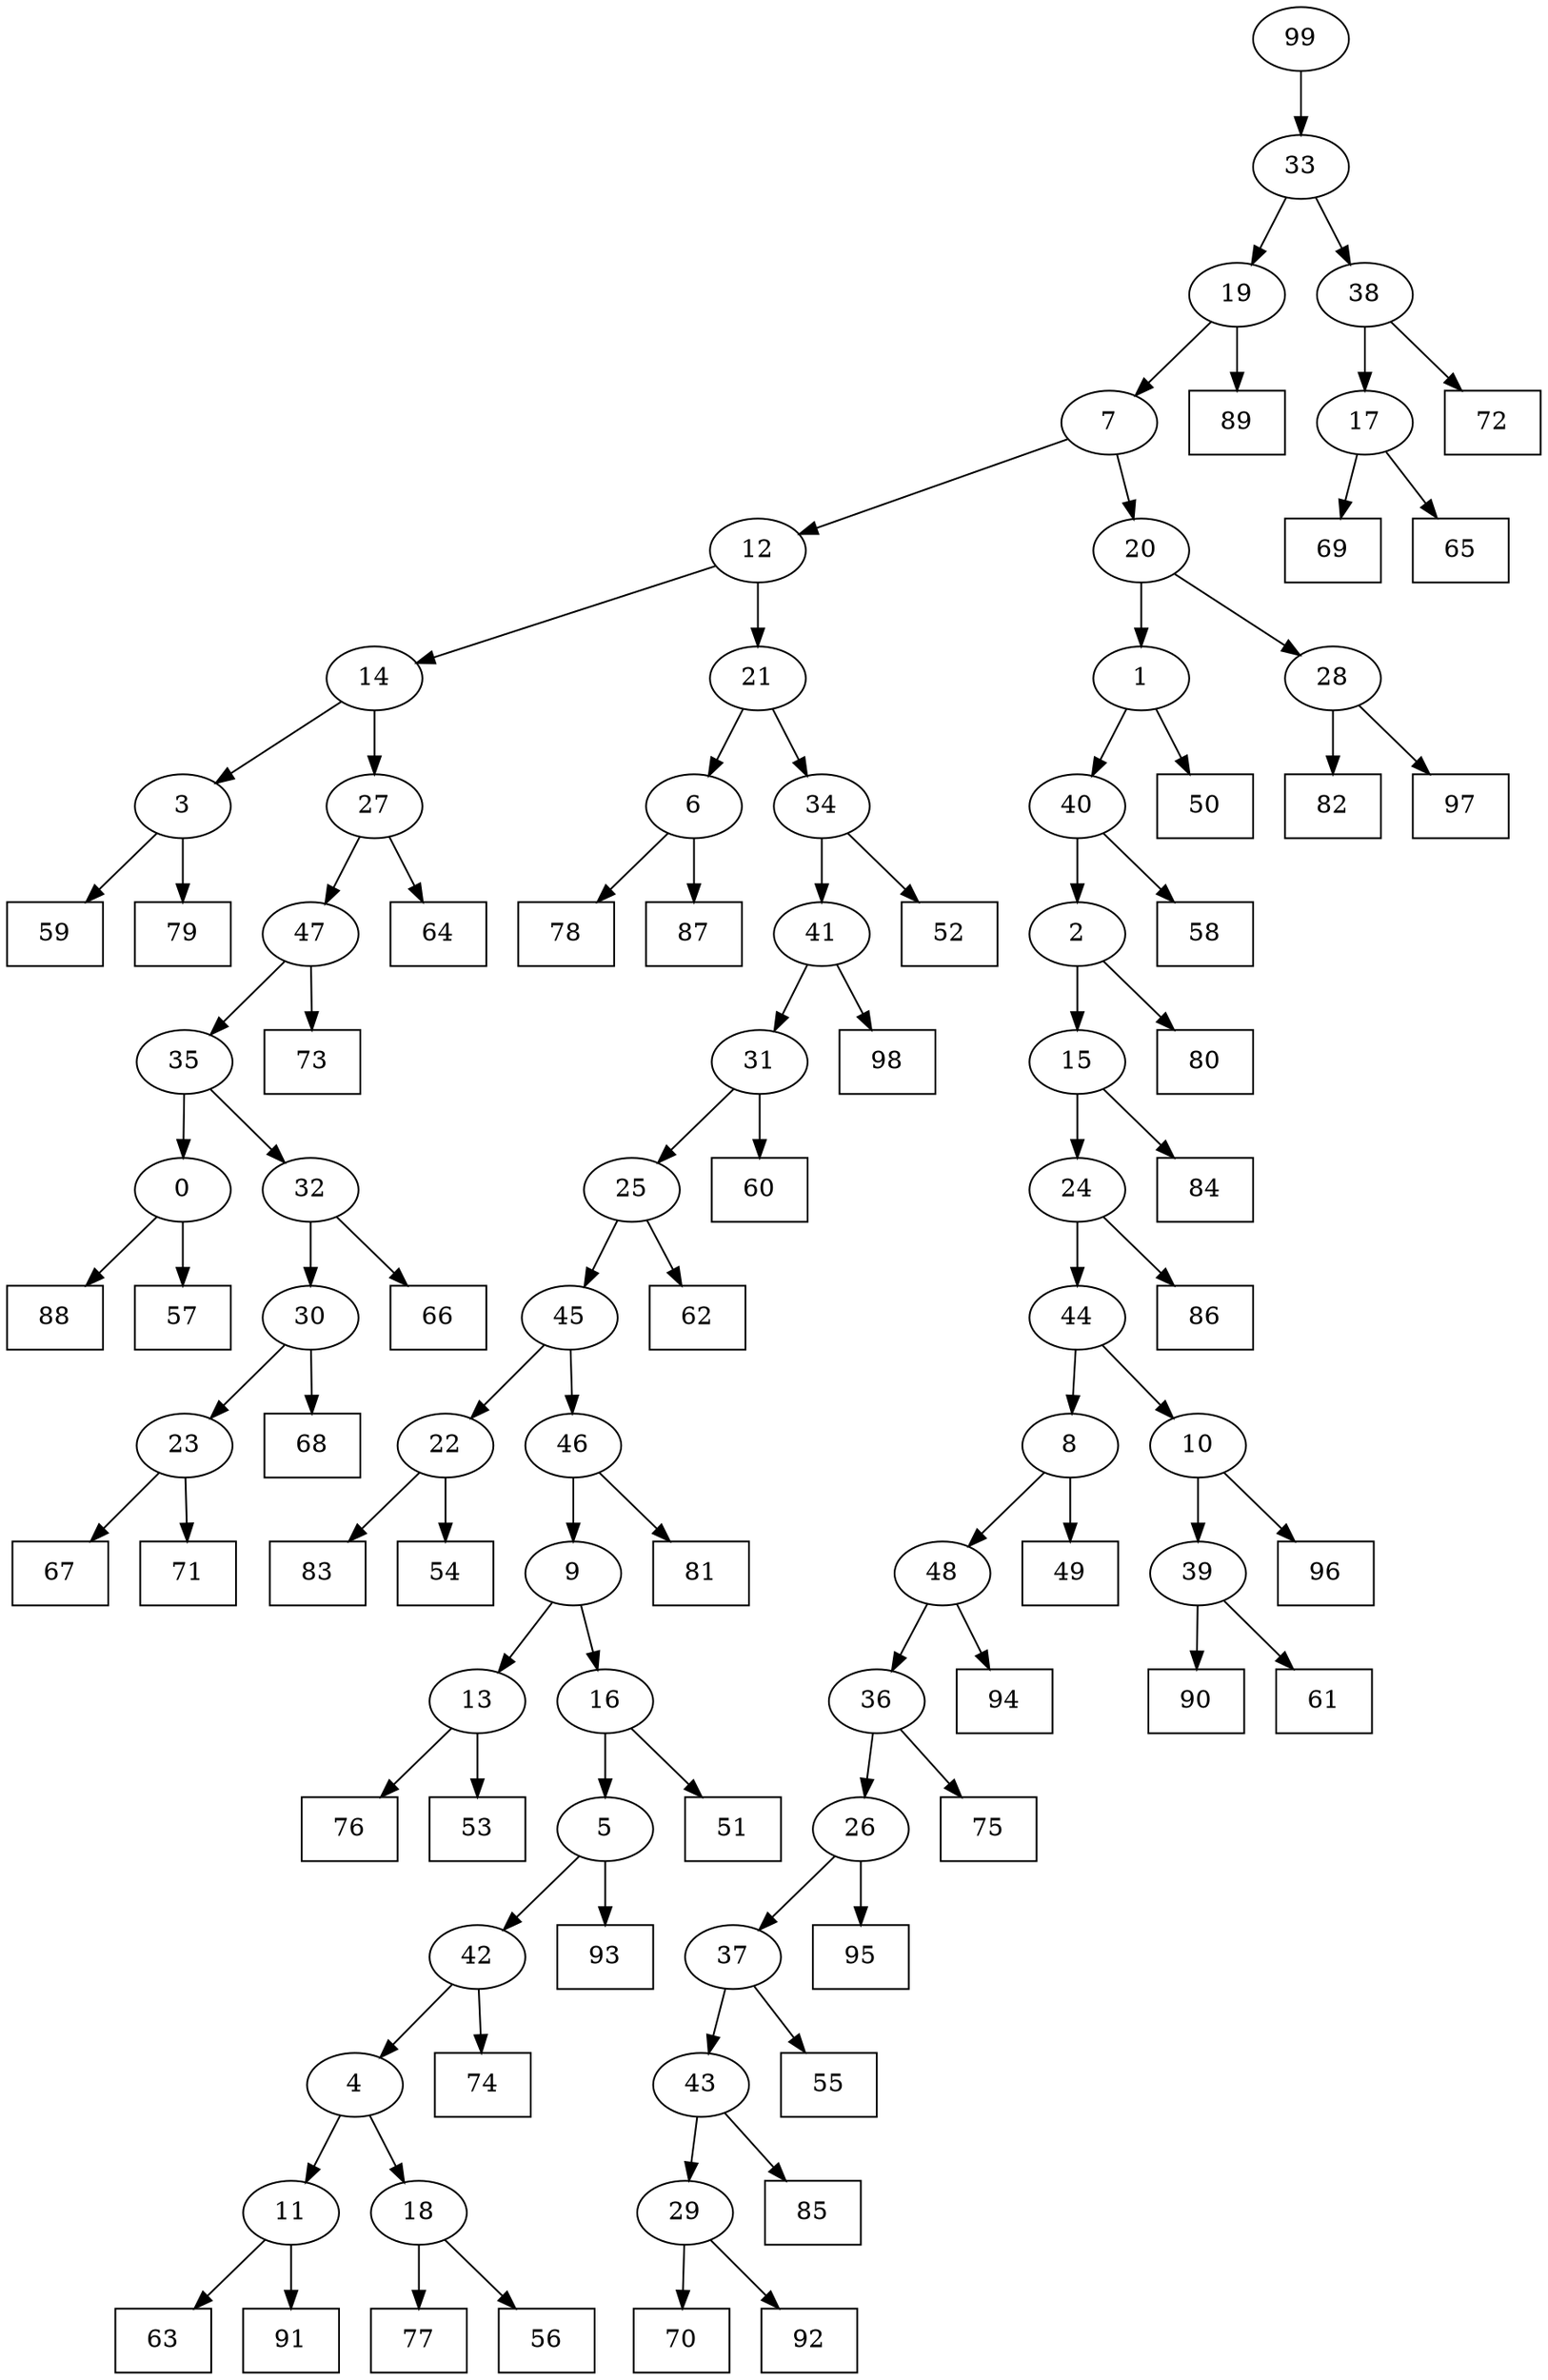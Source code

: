 digraph G {
0[label="0"];
1[label="1"];
2[label="2"];
3[label="3"];
4[label="4"];
5[label="5"];
6[label="6"];
7[label="7"];
8[label="8"];
9[label="9"];
10[label="10"];
11[label="11"];
12[label="12"];
13[label="13"];
14[label="14"];
15[label="15"];
16[label="16"];
17[label="17"];
18[label="18"];
19[label="19"];
20[label="20"];
21[label="21"];
22[label="22"];
23[label="23"];
24[label="24"];
25[label="25"];
26[label="26"];
27[label="27"];
28[label="28"];
29[label="29"];
30[label="30"];
31[label="31"];
32[label="32"];
33[label="33"];
34[label="34"];
35[label="35"];
36[label="36"];
37[label="37"];
38[label="38"];
39[label="39"];
40[label="40"];
41[label="41"];
42[label="42"];
43[label="43"];
44[label="44"];
45[label="45"];
46[label="46"];
47[label="47"];
48[label="48"];
49[shape=box,label="83"];
50[shape=box,label="62"];
51[shape=box,label="70"];
52[shape=box,label="63"];
53[shape=box,label="60"];
54[shape=box,label="68"];
55[shape=box,label="52"];
56[shape=box,label="77"];
57[shape=box,label="54"];
58[shape=box,label="69"];
59[shape=box,label="51"];
60[shape=box,label="58"];
61[shape=box,label="65"];
62[shape=box,label="95"];
63[shape=box,label="74"];
64[shape=box,label="81"];
65[shape=box,label="78"];
66[shape=box,label="72"];
67[shape=box,label="59"];
68[shape=box,label="55"];
69[shape=box,label="88"];
70[shape=box,label="90"];
71[shape=box,label="94"];
72[shape=box,label="66"];
73[shape=box,label="64"];
74[shape=box,label="96"];
75[shape=box,label="92"];
76[shape=box,label="82"];
77[shape=box,label="98"];
78[shape=box,label="50"];
79[shape=box,label="89"];
80[shape=box,label="91"];
81[shape=box,label="67"];
82[shape=box,label="79"];
83[shape=box,label="93"];
84[shape=box,label="87"];
85[shape=box,label="75"];
86[shape=box,label="84"];
87[shape=box,label="97"];
88[shape=box,label="85"];
89[shape=box,label="56"];
90[shape=box,label="80"];
91[shape=box,label="61"];
92[shape=box,label="73"];
93[shape=box,label="49"];
94[shape=box,label="76"];
95[shape=box,label="53"];
96[shape=box,label="57"];
97[shape=box,label="86"];
98[shape=box,label="71"];
99[label="99"];
27->73 ;
32->72 ;
24->97 ;
44->8 ;
16->59 ;
2->90 ;
23->98 ;
12->14 ;
18->89 ;
14->27 ;
3->67 ;
23->81 ;
31->53 ;
8->93 ;
0->96 ;
15->24 ;
5->83 ;
39->70 ;
42->4 ;
46->64 ;
27->47 ;
38->66 ;
19->79 ;
47->92 ;
16->5 ;
41->31 ;
6->65 ;
11->80 ;
15->86 ;
1->78 ;
2->15 ;
36->26 ;
4->18 ;
33->19 ;
17->61 ;
20->1 ;
32->30 ;
14->3 ;
3->82 ;
39->91 ;
43->88 ;
36->85 ;
10->74 ;
24->44 ;
44->10 ;
10->39 ;
43->29 ;
7->20 ;
22->49 ;
13->95 ;
34->55 ;
30->23 ;
0->69 ;
21->6 ;
30->54 ;
28->76 ;
35->32 ;
45->22 ;
22->57 ;
9->13 ;
13->94 ;
5->42 ;
42->63 ;
18->56 ;
48->71 ;
4->11 ;
11->52 ;
29->51 ;
47->35 ;
35->0 ;
99->33 ;
26->37 ;
37->68 ;
8->48 ;
48->36 ;
25->50 ;
37->43 ;
28->87 ;
6->84 ;
40->60 ;
31->25 ;
25->45 ;
26->62 ;
1->40 ;
40->2 ;
12->21 ;
46->9 ;
9->16 ;
29->75 ;
38->17 ;
17->58 ;
33->38 ;
41->77 ;
20->28 ;
21->34 ;
34->41 ;
45->46 ;
19->7 ;
7->12 ;
}
